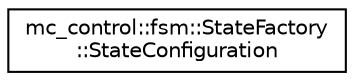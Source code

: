 digraph "Graphical Class Hierarchy"
{
 // INTERACTIVE_SVG=YES
  edge [fontname="Helvetica",fontsize="10",labelfontname="Helvetica",labelfontsize="10"];
  node [fontname="Helvetica",fontsize="10",shape=record];
  rankdir="LR";
  Node0 [label="mc_control::fsm::StateFactory\l::StateConfiguration",height=0.2,width=0.4,color="black", fillcolor="white", style="filled",URL="$structmc__control_1_1fsm_1_1StateFactory_1_1StateConfiguration.html"];
}
